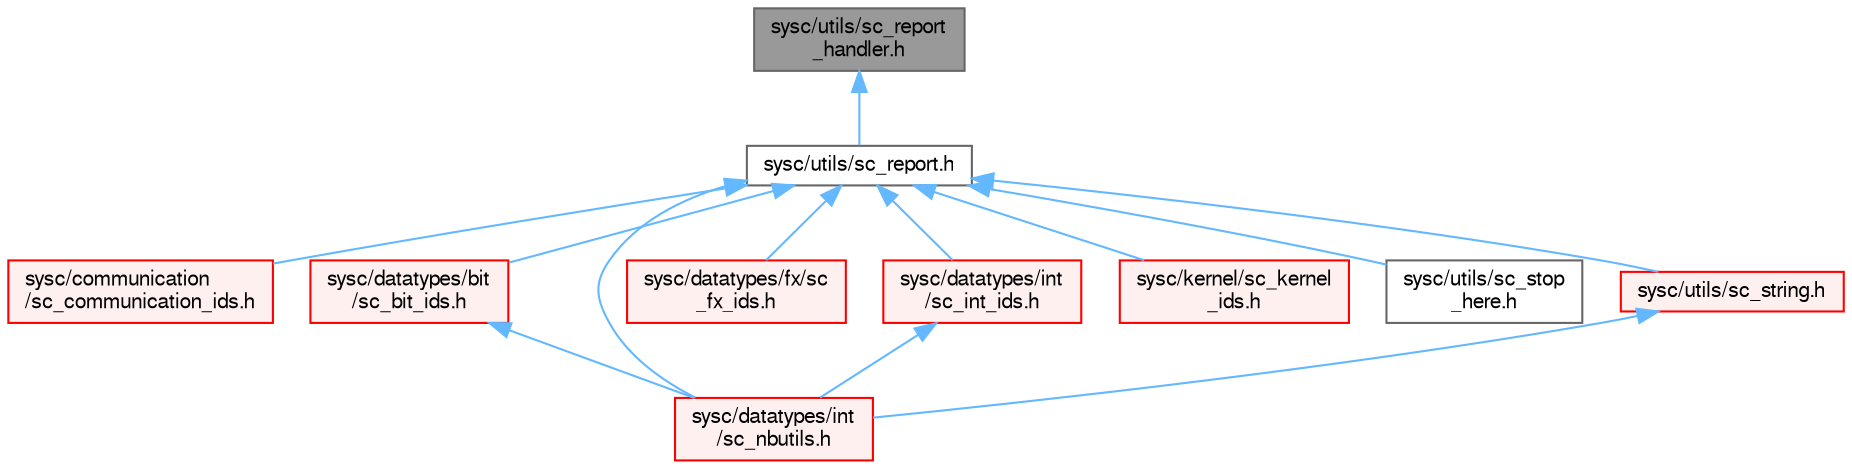 digraph "sysc/utils/sc_report_handler.h"
{
 // LATEX_PDF_SIZE
  bgcolor="transparent";
  edge [fontname=FreeSans,fontsize=10,labelfontname=FreeSans,labelfontsize=10];
  node [fontname=FreeSans,fontsize=10,shape=box,height=0.2,width=0.4];
  Node1 [id="Node000001",label="sysc/utils/sc_report\l_handler.h",height=0.2,width=0.4,color="gray40", fillcolor="grey60", style="filled", fontcolor="black",tooltip=" "];
  Node1 -> Node2 [id="edge1_Node000001_Node000002",dir="back",color="steelblue1",style="solid",tooltip=" "];
  Node2 [id="Node000002",label="sysc/utils/sc_report.h",height=0.2,width=0.4,color="grey40", fillcolor="white", style="filled",URL="$a00212.html",tooltip=" "];
  Node2 -> Node3 [id="edge2_Node000002_Node000003",dir="back",color="steelblue1",style="solid",tooltip=" "];
  Node3 [id="Node000003",label="sysc/communication\l/sc_communication_ids.h",height=0.2,width=0.4,color="red", fillcolor="#FFF0F0", style="filled",URL="$a00323.html",tooltip=" "];
  Node2 -> Node82 [id="edge3_Node000002_Node000082",dir="back",color="steelblue1",style="solid",tooltip=" "];
  Node82 [id="Node000082",label="sysc/datatypes/bit\l/sc_bit_ids.h",height=0.2,width=0.4,color="red", fillcolor="#FFF0F0", style="filled",URL="$a00038.html",tooltip=" "];
  Node82 -> Node83 [id="edge4_Node000082_Node000083",dir="back",color="steelblue1",style="solid",tooltip=" "];
  Node83 [id="Node000083",label="sysc/datatypes/int\l/sc_nbutils.h",height=0.2,width=0.4,color="red", fillcolor="#FFF0F0", style="filled",URL="$a00149.html",tooltip=" "];
  Node2 -> Node96 [id="edge5_Node000002_Node000096",dir="back",color="steelblue1",style="solid",tooltip=" "];
  Node96 [id="Node000096",label="sysc/datatypes/fx/sc\l_fx_ids.h",height=0.2,width=0.4,color="red", fillcolor="#FFF0F0", style="filled",URL="$a00086.html",tooltip=" "];
  Node2 -> Node97 [id="edge6_Node000002_Node000097",dir="back",color="steelblue1",style="solid",tooltip=" "];
  Node97 [id="Node000097",label="sysc/datatypes/int\l/sc_int_ids.h",height=0.2,width=0.4,color="red", fillcolor="#FFF0F0", style="filled",URL="$a00161.html",tooltip=" "];
  Node97 -> Node83 [id="edge7_Node000097_Node000083",dir="back",color="steelblue1",style="solid",tooltip=" "];
  Node2 -> Node83 [id="edge8_Node000002_Node000083",dir="back",color="steelblue1",style="solid",tooltip=" "];
  Node2 -> Node98 [id="edge9_Node000002_Node000098",dir="back",color="steelblue1",style="solid",tooltip=" "];
  Node98 [id="Node000098",label="sysc/kernel/sc_kernel\l_ids.h",height=0.2,width=0.4,color="red", fillcolor="#FFF0F0", style="filled",URL="$a00386.html",tooltip=" "];
  Node2 -> Node99 [id="edge10_Node000002_Node000099",dir="back",color="steelblue1",style="solid",tooltip=" "];
  Node99 [id="Node000099",label="sysc/utils/sc_stop\l_here.h",height=0.2,width=0.4,color="grey40", fillcolor="white", style="filled",URL="$a00200.html",tooltip=" "];
  Node2 -> Node100 [id="edge11_Node000002_Node000100",dir="back",color="steelblue1",style="solid",tooltip=" "];
  Node100 [id="Node000100",label="sysc/utils/sc_string.h",height=0.2,width=0.4,color="red", fillcolor="#FFF0F0", style="filled",URL="$a00203.html",tooltip=" "];
  Node100 -> Node83 [id="edge12_Node000100_Node000083",dir="back",color="steelblue1",style="solid",tooltip=" "];
}
